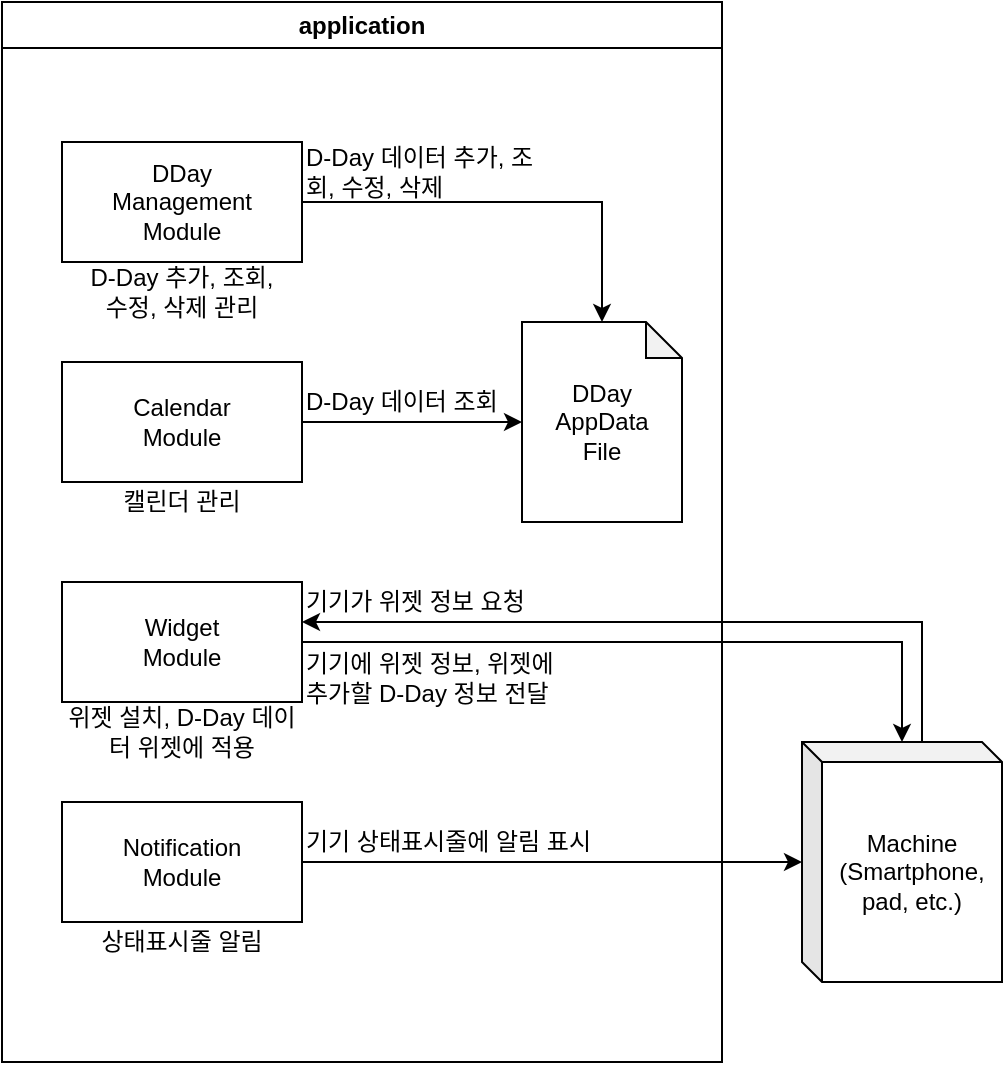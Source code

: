 <mxfile version="26.2.13">
  <diagram name="페이지-1" id="bhSuStpkLtEEY8tT8klw">
    <mxGraphModel dx="1178" dy="573" grid="1" gridSize="10" guides="1" tooltips="1" connect="1" arrows="1" fold="1" page="1" pageScale="1" pageWidth="827" pageHeight="1169" math="0" shadow="0">
      <root>
        <mxCell id="0" />
        <mxCell id="1" parent="0" />
        <mxCell id="Qbec9f8TBCMxM9Ceqzkb-2" value="application" style="swimlane;whiteSpace=wrap;html=1;" vertex="1" parent="1">
          <mxGeometry x="90" y="70" width="360" height="530" as="geometry" />
        </mxCell>
        <mxCell id="Qbec9f8TBCMxM9Ceqzkb-11" style="edgeStyle=orthogonalEdgeStyle;rounded=0;orthogonalLoop=1;jettySize=auto;html=1;" edge="1" parent="Qbec9f8TBCMxM9Ceqzkb-2" source="Qbec9f8TBCMxM9Ceqzkb-3" target="Qbec9f8TBCMxM9Ceqzkb-4">
          <mxGeometry relative="1" as="geometry">
            <Array as="points">
              <mxPoint x="240" y="100" />
              <mxPoint x="240" y="100" />
            </Array>
          </mxGeometry>
        </mxCell>
        <mxCell id="Qbec9f8TBCMxM9Ceqzkb-3" value="DDay&lt;div&gt;Management&lt;/div&gt;&lt;div&gt;Module&lt;/div&gt;" style="rounded=0;whiteSpace=wrap;html=1;" vertex="1" parent="Qbec9f8TBCMxM9Ceqzkb-2">
          <mxGeometry x="30" y="70" width="120" height="60" as="geometry" />
        </mxCell>
        <mxCell id="Qbec9f8TBCMxM9Ceqzkb-4" value="DDay&lt;div&gt;AppData&lt;/div&gt;&lt;div&gt;File&lt;/div&gt;" style="shape=note;whiteSpace=wrap;html=1;backgroundOutline=1;darkOpacity=0.05;size=18;" vertex="1" parent="Qbec9f8TBCMxM9Ceqzkb-2">
          <mxGeometry x="260" y="160" width="80" height="100" as="geometry" />
        </mxCell>
        <mxCell id="Qbec9f8TBCMxM9Ceqzkb-13" style="edgeStyle=orthogonalEdgeStyle;rounded=0;orthogonalLoop=1;jettySize=auto;html=1;" edge="1" parent="Qbec9f8TBCMxM9Ceqzkb-2" source="Qbec9f8TBCMxM9Ceqzkb-6" target="Qbec9f8TBCMxM9Ceqzkb-4">
          <mxGeometry relative="1" as="geometry" />
        </mxCell>
        <mxCell id="Qbec9f8TBCMxM9Ceqzkb-6" value="Calendar&lt;div&gt;Module&lt;/div&gt;" style="rounded=0;whiteSpace=wrap;html=1;" vertex="1" parent="Qbec9f8TBCMxM9Ceqzkb-2">
          <mxGeometry x="30" y="180" width="120" height="60" as="geometry" />
        </mxCell>
        <mxCell id="Qbec9f8TBCMxM9Ceqzkb-9" value="D-Day 추가, 조회,&lt;div&gt;수정, 삭제 관리&lt;/div&gt;" style="text;html=1;align=center;verticalAlign=middle;whiteSpace=wrap;rounded=0;" vertex="1" parent="Qbec9f8TBCMxM9Ceqzkb-2">
          <mxGeometry x="30" y="130" width="120" height="30" as="geometry" />
        </mxCell>
        <mxCell id="Qbec9f8TBCMxM9Ceqzkb-10" value="캘린더 관리" style="text;html=1;align=center;verticalAlign=middle;whiteSpace=wrap;rounded=0;" vertex="1" parent="Qbec9f8TBCMxM9Ceqzkb-2">
          <mxGeometry x="30" y="240" width="120" height="20" as="geometry" />
        </mxCell>
        <mxCell id="Qbec9f8TBCMxM9Ceqzkb-12" value="D-Day 데이터 추가, 조회, 수정, 삭제" style="text;html=1;align=left;verticalAlign=middle;whiteSpace=wrap;rounded=0;" vertex="1" parent="Qbec9f8TBCMxM9Ceqzkb-2">
          <mxGeometry x="150" y="70" width="120" height="30" as="geometry" />
        </mxCell>
        <mxCell id="Qbec9f8TBCMxM9Ceqzkb-14" value="D-Day 데이터 조회" style="text;html=1;align=left;verticalAlign=middle;whiteSpace=wrap;rounded=0;" vertex="1" parent="Qbec9f8TBCMxM9Ceqzkb-2">
          <mxGeometry x="150" y="190" width="110" height="20" as="geometry" />
        </mxCell>
        <mxCell id="Qbec9f8TBCMxM9Ceqzkb-19" value="Widget&lt;div&gt;Module&lt;/div&gt;" style="rounded=0;whiteSpace=wrap;html=1;" vertex="1" parent="Qbec9f8TBCMxM9Ceqzkb-2">
          <mxGeometry x="30" y="290" width="120" height="60" as="geometry" />
        </mxCell>
        <mxCell id="Qbec9f8TBCMxM9Ceqzkb-20" value="위젯 설치, D-Day 데이터 위젯에 적용" style="text;html=1;align=center;verticalAlign=middle;whiteSpace=wrap;rounded=0;" vertex="1" parent="Qbec9f8TBCMxM9Ceqzkb-2">
          <mxGeometry x="30" y="350" width="120" height="30" as="geometry" />
        </mxCell>
        <mxCell id="Qbec9f8TBCMxM9Ceqzkb-24" value="기기 상태표시줄에 알림 표시" style="text;html=1;align=left;verticalAlign=middle;whiteSpace=wrap;rounded=0;" vertex="1" parent="Qbec9f8TBCMxM9Ceqzkb-2">
          <mxGeometry x="150" y="410" width="150" height="20" as="geometry" />
        </mxCell>
        <mxCell id="Qbec9f8TBCMxM9Ceqzkb-17" value="Notification&lt;div&gt;Module&lt;/div&gt;" style="rounded=0;whiteSpace=wrap;html=1;" vertex="1" parent="Qbec9f8TBCMxM9Ceqzkb-2">
          <mxGeometry x="30" y="400" width="120" height="60" as="geometry" />
        </mxCell>
        <mxCell id="Qbec9f8TBCMxM9Ceqzkb-18" value="상태표시줄 알림" style="text;html=1;align=center;verticalAlign=middle;whiteSpace=wrap;rounded=0;" vertex="1" parent="Qbec9f8TBCMxM9Ceqzkb-2">
          <mxGeometry x="30" y="460" width="120" height="20" as="geometry" />
        </mxCell>
        <mxCell id="Qbec9f8TBCMxM9Ceqzkb-26" value="기기가 위젯 정보 요청" style="text;html=1;align=left;verticalAlign=middle;whiteSpace=wrap;rounded=0;" vertex="1" parent="Qbec9f8TBCMxM9Ceqzkb-2">
          <mxGeometry x="150" y="290" width="120" height="20" as="geometry" />
        </mxCell>
        <mxCell id="Qbec9f8TBCMxM9Ceqzkb-15" value="Machine&lt;div&gt;(Smartphone, pad, etc.)&lt;/div&gt;" style="shape=cube;whiteSpace=wrap;html=1;boundedLbl=1;backgroundOutline=1;darkOpacity=0.05;darkOpacity2=0.1;size=10;" vertex="1" parent="1">
          <mxGeometry x="490" y="440" width="100" height="120" as="geometry" />
        </mxCell>
        <mxCell id="Qbec9f8TBCMxM9Ceqzkb-21" style="edgeStyle=orthogonalEdgeStyle;rounded=0;orthogonalLoop=1;jettySize=auto;html=1;" edge="1" parent="1" source="Qbec9f8TBCMxM9Ceqzkb-17" target="Qbec9f8TBCMxM9Ceqzkb-15">
          <mxGeometry relative="1" as="geometry">
            <Array as="points">
              <mxPoint x="350" y="500" />
              <mxPoint x="350" y="500" />
            </Array>
          </mxGeometry>
        </mxCell>
        <mxCell id="Qbec9f8TBCMxM9Ceqzkb-23" style="edgeStyle=orthogonalEdgeStyle;rounded=0;orthogonalLoop=1;jettySize=auto;html=1;startArrow=classic;startFill=1;endArrow=none;" edge="1" parent="1" source="Qbec9f8TBCMxM9Ceqzkb-19" target="Qbec9f8TBCMxM9Ceqzkb-15">
          <mxGeometry relative="1" as="geometry">
            <Array as="points">
              <mxPoint x="550" y="380" />
            </Array>
          </mxGeometry>
        </mxCell>
        <mxCell id="Qbec9f8TBCMxM9Ceqzkb-27" style="edgeStyle=orthogonalEdgeStyle;rounded=0;orthogonalLoop=1;jettySize=auto;html=1;" edge="1" parent="1" source="Qbec9f8TBCMxM9Ceqzkb-19" target="Qbec9f8TBCMxM9Ceqzkb-15">
          <mxGeometry relative="1" as="geometry" />
        </mxCell>
        <mxCell id="Qbec9f8TBCMxM9Ceqzkb-28" value="기기에 위젯 정보, 위젯에 추가할 D-Day 정보 전달" style="text;html=1;align=left;verticalAlign=middle;whiteSpace=wrap;rounded=0;" vertex="1" parent="1">
          <mxGeometry x="240" y="393" width="140" height="30" as="geometry" />
        </mxCell>
      </root>
    </mxGraphModel>
  </diagram>
</mxfile>
